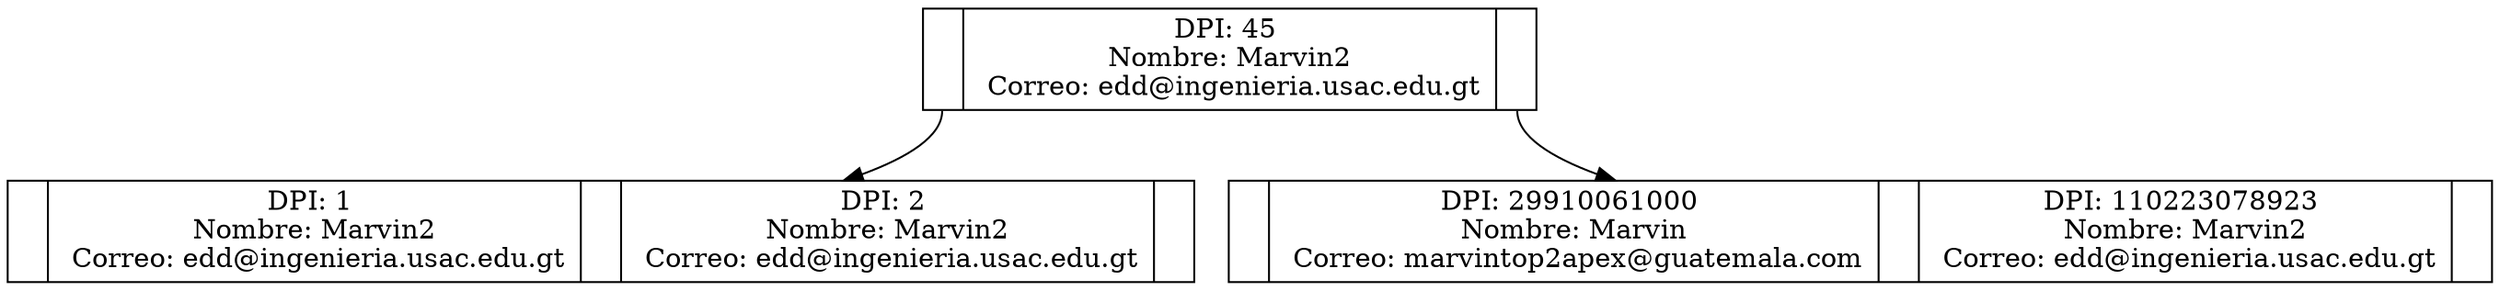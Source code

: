 digraph G{
node[shape=record]
node0xc000164450[label="<f0>|<f1>DPI: 45 \n Nombre: Marvin2 \n Correo: edd@ingenieria.usac.edu.gt |<f2>"]
node0xc000164510[label="<f0>|<f1>DPI: 1 \n Nombre: Marvin2 \n Correo: edd@ingenieria.usac.edu.gt |<f2>|<f3>DPI: 2 \n Nombre: Marvin2 \n Correo: edd@ingenieria.usac.edu.gt |<f4>"]
node0xc000164450:f0->node0xc000164510
node0xc0001644b0[label="<f0>|<f1>DPI: 29910061000 \n Nombre: Marvin \n Correo: marvintop2apex@guatemala.com |<f2>|<f3>DPI: 110223078923 \n Nombre: Marvin2 \n Correo: edd@ingenieria.usac.edu.gt |<f4>"]
node0xc000164450:f2->node0xc0001644b0
}